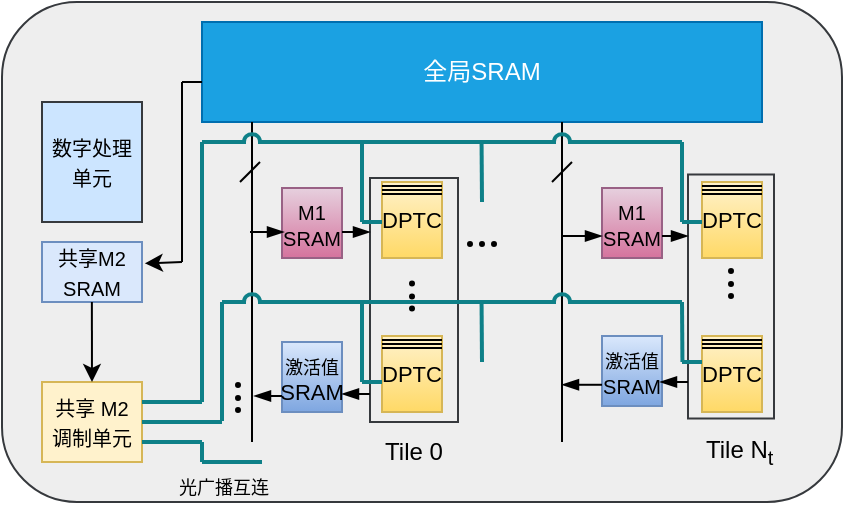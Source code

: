 <mxfile version="24.8.3">
  <diagram name="第 1 页" id="S5VFaH74MXf39Rq1uUxL">
    <mxGraphModel dx="801" dy="415" grid="0" gridSize="10" guides="1" tooltips="1" connect="1" arrows="1" fold="1" page="1" pageScale="1" pageWidth="827" pageHeight="1169" math="0" shadow="0">
      <root>
        <mxCell id="0" />
        <mxCell id="1" parent="0" />
        <mxCell id="knpiDxPAsOQQZ_Xs4XbL-123" value="&#xa;&lt;span style=&quot;color: rgb(0, 0, 0); font-family: Helvetica; font-size: 12px; font-style: normal; font-variant-ligatures: normal; font-variant-caps: normal; font-weight: 400; letter-spacing: normal; orphans: 2; text-align: center; text-indent: 0px; text-transform: none; widows: 2; word-spacing: 0px; -webkit-text-stroke-width: 0px; white-space: normal; background-color: rgb(251, 251, 251); text-decoration-thickness: initial; text-decoration-style: initial; text-decoration-color: initial; display: inline !important; float: none;&quot;&gt;Tile 0&lt;/span&gt;&#xa;&#xa;" style="rounded=1;whiteSpace=wrap;html=1;fillColor=#eeeeee;strokeColor=#36393d;glass=0;shadow=0;" vertex="1" parent="1">
          <mxGeometry x="190" y="120" width="420" height="250" as="geometry" />
        </mxCell>
        <mxCell id="knpiDxPAsOQQZ_Xs4XbL-121" value="" style="rounded=0;whiteSpace=wrap;html=1;fillColor=#eeeeee;strokeColor=#36393d;" vertex="1" parent="1">
          <mxGeometry x="533" y="206.25" width="43" height="122" as="geometry" />
        </mxCell>
        <mxCell id="knpiDxPAsOQQZ_Xs4XbL-120" value="" style="rounded=0;whiteSpace=wrap;html=1;fillColor=#eeeeee;strokeColor=#36393d;" vertex="1" parent="1">
          <mxGeometry x="374" y="208" width="44" height="122" as="geometry" />
        </mxCell>
        <mxCell id="knpiDxPAsOQQZ_Xs4XbL-2" value="全局SRAM" style="rounded=0;whiteSpace=wrap;html=1;fillColor=#1ba1e2;strokeColor=#006EAF;fontColor=#ffffff;" vertex="1" parent="1">
          <mxGeometry x="290" y="130" width="280" height="50" as="geometry" />
        </mxCell>
        <mxCell id="knpiDxPAsOQQZ_Xs4XbL-3" value="&lt;font style=&quot;font-size: 10px;&quot;&gt;数字处理单元&lt;/font&gt;" style="rounded=0;whiteSpace=wrap;html=1;fillColor=#cce5ff;strokeColor=#36393d;" vertex="1" parent="1">
          <mxGeometry x="210" y="170" width="50" height="60" as="geometry" />
        </mxCell>
        <mxCell id="knpiDxPAsOQQZ_Xs4XbL-4" value="&lt;font style=&quot;font-size: 10px;&quot;&gt;共享M2 SRAM&lt;/font&gt;" style="rounded=0;whiteSpace=wrap;html=1;fillColor=#dae8fc;strokeColor=#6c8ebf;" vertex="1" parent="1">
          <mxGeometry x="210" y="240" width="50" height="30" as="geometry" />
        </mxCell>
        <mxCell id="knpiDxPAsOQQZ_Xs4XbL-5" value="&lt;font style=&quot;font-size: 10px;&quot;&gt;共享 M2 调制单元&lt;/font&gt;" style="rounded=0;whiteSpace=wrap;html=1;fillColor=#fff2cc;strokeColor=#d6b656;" vertex="1" parent="1">
          <mxGeometry x="210" y="310" width="50" height="40" as="geometry" />
        </mxCell>
        <mxCell id="knpiDxPAsOQQZ_Xs4XbL-6" value="" style="endArrow=none;html=1;rounded=0;" edge="1" parent="1">
          <mxGeometry width="50" height="50" relative="1" as="geometry">
            <mxPoint x="280" y="160" as="sourcePoint" />
            <mxPoint x="290" y="160" as="targetPoint" />
            <Array as="points">
              <mxPoint x="290" y="160.05" />
            </Array>
          </mxGeometry>
        </mxCell>
        <mxCell id="knpiDxPAsOQQZ_Xs4XbL-7" value="" style="endArrow=none;html=1;rounded=0;" edge="1" parent="1">
          <mxGeometry width="50" height="50" relative="1" as="geometry">
            <mxPoint x="280" y="250" as="sourcePoint" />
            <mxPoint x="280" y="160" as="targetPoint" />
          </mxGeometry>
        </mxCell>
        <mxCell id="knpiDxPAsOQQZ_Xs4XbL-8" value="" style="endArrow=classic;html=1;rounded=0;entryX=1.028;entryY=0.356;entryDx=0;entryDy=0;entryPerimeter=0;" edge="1" parent="1" target="knpiDxPAsOQQZ_Xs4XbL-4">
          <mxGeometry width="50" height="50" relative="1" as="geometry">
            <mxPoint x="280" y="250" as="sourcePoint" />
            <mxPoint x="330" y="200" as="targetPoint" />
          </mxGeometry>
        </mxCell>
        <mxCell id="knpiDxPAsOQQZ_Xs4XbL-9" value="" style="endArrow=classic;html=1;rounded=0;entryX=0.5;entryY=0;entryDx=0;entryDy=0;" edge="1" parent="1" target="knpiDxPAsOQQZ_Xs4XbL-5">
          <mxGeometry width="50" height="50" relative="1" as="geometry">
            <mxPoint x="234.93" y="270" as="sourcePoint" />
            <mxPoint x="234.93" y="290" as="targetPoint" />
          </mxGeometry>
        </mxCell>
        <mxCell id="knpiDxPAsOQQZ_Xs4XbL-11" value="&lt;font style=&quot;font-size: 10px;&quot;&gt;M1&lt;/font&gt;&lt;div style=&quot;font-size: 10px;&quot;&gt;&lt;font style=&quot;font-size: 10px;&quot;&gt;SRAM&lt;/font&gt;&lt;/div&gt;" style="rounded=0;whiteSpace=wrap;html=1;fillColor=#e6d0de;gradientColor=#d5739d;strokeColor=#996185;" vertex="1" parent="1">
          <mxGeometry x="330" y="213" width="30" height="35" as="geometry" />
        </mxCell>
        <mxCell id="knpiDxPAsOQQZ_Xs4XbL-12" value="&lt;font style=&quot;&quot;&gt;&lt;font style=&quot;font-size: 9px;&quot;&gt;激活值&lt;/font&gt;&lt;br&gt;&lt;/font&gt;&lt;div style=&quot;font-size: 11px;&quot;&gt;&lt;font style=&quot;font-size: 11px;&quot;&gt;SRAM&lt;/font&gt;&lt;/div&gt;" style="rounded=0;whiteSpace=wrap;html=1;fillColor=#dae8fc;gradientColor=#7ea6e0;strokeColor=#6c8ebf;" vertex="1" parent="1">
          <mxGeometry x="330" y="290" width="30" height="35" as="geometry" />
        </mxCell>
        <mxCell id="knpiDxPAsOQQZ_Xs4XbL-14" value="&lt;font style=&quot;font-size: 11px;&quot;&gt;DPTC&lt;/font&gt;" style="rounded=0;whiteSpace=wrap;html=1;fillColor=#fff2cc;gradientColor=#ffd966;strokeColor=#d6b656;" vertex="1" parent="1">
          <mxGeometry x="380" y="210" width="30" height="38" as="geometry" />
        </mxCell>
        <mxCell id="knpiDxPAsOQQZ_Xs4XbL-15" value="" style="endArrow=none;html=1;rounded=0;entryX=0.983;entryY=0.211;entryDx=0;entryDy=0;entryPerimeter=0;" edge="1" parent="1">
          <mxGeometry width="50" height="50" relative="1" as="geometry">
            <mxPoint x="380" y="214" as="sourcePoint" />
            <mxPoint x="410" y="214" as="targetPoint" />
          </mxGeometry>
        </mxCell>
        <mxCell id="knpiDxPAsOQQZ_Xs4XbL-16" value="" style="endArrow=none;html=1;rounded=0;entryX=0.983;entryY=0.211;entryDx=0;entryDy=0;entryPerimeter=0;" edge="1" parent="1">
          <mxGeometry width="50" height="50" relative="1" as="geometry">
            <mxPoint x="380" y="212" as="sourcePoint" />
            <mxPoint x="410" y="212" as="targetPoint" />
          </mxGeometry>
        </mxCell>
        <mxCell id="knpiDxPAsOQQZ_Xs4XbL-18" value="" style="endArrow=none;html=1;rounded=0;entryX=0.983;entryY=0.211;entryDx=0;entryDy=0;entryPerimeter=0;" edge="1" parent="1">
          <mxGeometry width="50" height="50" relative="1" as="geometry">
            <mxPoint x="380" y="216" as="sourcePoint" />
            <mxPoint x="410" y="216" as="targetPoint" />
          </mxGeometry>
        </mxCell>
        <mxCell id="knpiDxPAsOQQZ_Xs4XbL-19" value="&lt;font style=&quot;font-size: 11px;&quot;&gt;DPTC&lt;/font&gt;" style="rounded=0;whiteSpace=wrap;html=1;fillColor=#fff2cc;gradientColor=#ffd966;strokeColor=#d6b656;" vertex="1" parent="1">
          <mxGeometry x="380" y="287" width="30" height="38" as="geometry" />
        </mxCell>
        <mxCell id="knpiDxPAsOQQZ_Xs4XbL-20" value="" style="endArrow=none;html=1;rounded=0;entryX=0.983;entryY=0.211;entryDx=0;entryDy=0;entryPerimeter=0;" edge="1" parent="1">
          <mxGeometry width="50" height="50" relative="1" as="geometry">
            <mxPoint x="380" y="291" as="sourcePoint" />
            <mxPoint x="410" y="291" as="targetPoint" />
          </mxGeometry>
        </mxCell>
        <mxCell id="knpiDxPAsOQQZ_Xs4XbL-21" value="" style="endArrow=none;html=1;rounded=0;entryX=0.983;entryY=0.211;entryDx=0;entryDy=0;entryPerimeter=0;" edge="1" parent="1">
          <mxGeometry width="50" height="50" relative="1" as="geometry">
            <mxPoint x="380" y="289" as="sourcePoint" />
            <mxPoint x="410" y="289" as="targetPoint" />
          </mxGeometry>
        </mxCell>
        <mxCell id="knpiDxPAsOQQZ_Xs4XbL-22" value="" style="endArrow=none;html=1;rounded=0;entryX=0.983;entryY=0.211;entryDx=0;entryDy=0;entryPerimeter=0;" edge="1" parent="1">
          <mxGeometry width="50" height="50" relative="1" as="geometry">
            <mxPoint x="380" y="293" as="sourcePoint" />
            <mxPoint x="410" y="293" as="targetPoint" />
          </mxGeometry>
        </mxCell>
        <mxCell id="knpiDxPAsOQQZ_Xs4XbL-23" value="&lt;font style=&quot;font-size: 11px;&quot;&gt;DPTC&lt;/font&gt;" style="rounded=0;whiteSpace=wrap;html=1;fillColor=#fff2cc;gradientColor=#ffd966;strokeColor=#d6b656;" vertex="1" parent="1">
          <mxGeometry x="540" y="210" width="30" height="38" as="geometry" />
        </mxCell>
        <mxCell id="knpiDxPAsOQQZ_Xs4XbL-24" value="" style="endArrow=none;html=1;rounded=0;entryX=0.983;entryY=0.211;entryDx=0;entryDy=0;entryPerimeter=0;" edge="1" parent="1">
          <mxGeometry width="50" height="50" relative="1" as="geometry">
            <mxPoint x="540" y="214" as="sourcePoint" />
            <mxPoint x="570" y="214" as="targetPoint" />
          </mxGeometry>
        </mxCell>
        <mxCell id="knpiDxPAsOQQZ_Xs4XbL-25" value="" style="endArrow=none;html=1;rounded=0;entryX=0.983;entryY=0.211;entryDx=0;entryDy=0;entryPerimeter=0;" edge="1" parent="1">
          <mxGeometry width="50" height="50" relative="1" as="geometry">
            <mxPoint x="540" y="212" as="sourcePoint" />
            <mxPoint x="570" y="212" as="targetPoint" />
          </mxGeometry>
        </mxCell>
        <mxCell id="knpiDxPAsOQQZ_Xs4XbL-26" value="" style="endArrow=none;html=1;rounded=0;entryX=0.983;entryY=0.211;entryDx=0;entryDy=0;entryPerimeter=0;" edge="1" parent="1">
          <mxGeometry width="50" height="50" relative="1" as="geometry">
            <mxPoint x="540" y="216" as="sourcePoint" />
            <mxPoint x="570" y="216" as="targetPoint" />
          </mxGeometry>
        </mxCell>
        <mxCell id="knpiDxPAsOQQZ_Xs4XbL-27" value="&lt;font style=&quot;font-size: 11px;&quot;&gt;DPTC&lt;/font&gt;" style="rounded=0;whiteSpace=wrap;html=1;fillColor=#fff2cc;gradientColor=#ffd966;strokeColor=#d6b656;" vertex="1" parent="1">
          <mxGeometry x="540" y="287" width="30" height="38" as="geometry" />
        </mxCell>
        <mxCell id="knpiDxPAsOQQZ_Xs4XbL-28" value="" style="endArrow=none;html=1;rounded=0;entryX=0.983;entryY=0.211;entryDx=0;entryDy=0;entryPerimeter=0;" edge="1" parent="1">
          <mxGeometry width="50" height="50" relative="1" as="geometry">
            <mxPoint x="540" y="291" as="sourcePoint" />
            <mxPoint x="570" y="291" as="targetPoint" />
          </mxGeometry>
        </mxCell>
        <mxCell id="knpiDxPAsOQQZ_Xs4XbL-29" value="" style="endArrow=none;html=1;rounded=0;entryX=0.983;entryY=0.211;entryDx=0;entryDy=0;entryPerimeter=0;" edge="1" parent="1">
          <mxGeometry width="50" height="50" relative="1" as="geometry">
            <mxPoint x="540" y="289" as="sourcePoint" />
            <mxPoint x="570" y="289" as="targetPoint" />
          </mxGeometry>
        </mxCell>
        <mxCell id="knpiDxPAsOQQZ_Xs4XbL-30" value="" style="endArrow=none;html=1;rounded=0;entryX=0.983;entryY=0.211;entryDx=0;entryDy=0;entryPerimeter=0;" edge="1" parent="1">
          <mxGeometry width="50" height="50" relative="1" as="geometry">
            <mxPoint x="540" y="293" as="sourcePoint" />
            <mxPoint x="570" y="293" as="targetPoint" />
          </mxGeometry>
        </mxCell>
        <mxCell id="knpiDxPAsOQQZ_Xs4XbL-35" value="&lt;font style=&quot;font-size: 10px;&quot;&gt;M1&lt;/font&gt;&lt;div style=&quot;font-size: 10px;&quot;&gt;&lt;font style=&quot;font-size: 10px;&quot;&gt;SRAM&lt;/font&gt;&lt;/div&gt;" style="rounded=0;whiteSpace=wrap;html=1;fillColor=#e6d0de;gradientColor=#d5739d;strokeColor=#996185;" vertex="1" parent="1">
          <mxGeometry x="490" y="213" width="30" height="35" as="geometry" />
        </mxCell>
        <mxCell id="knpiDxPAsOQQZ_Xs4XbL-36" value="&lt;font style=&quot;font-size: 9px;&quot;&gt;激活值&lt;/font&gt;&lt;br&gt;&lt;div style=&quot;font-size: 10px;&quot;&gt;&lt;font style=&quot;font-size: 10px;&quot;&gt;SRAM&lt;/font&gt;&lt;/div&gt;" style="rounded=0;whiteSpace=wrap;html=1;fillColor=#dae8fc;gradientColor=#7ea6e0;strokeColor=#6c8ebf;" vertex="1" parent="1">
          <mxGeometry x="490" y="287" width="30" height="35" as="geometry" />
        </mxCell>
        <mxCell id="knpiDxPAsOQQZ_Xs4XbL-37" value="" style="endArrow=none;html=1;rounded=0;strokeWidth=1;fillColor=#a20025;strokeColor=#000000;" edge="1" parent="1">
          <mxGeometry width="50" height="50" relative="1" as="geometry">
            <mxPoint x="470" y="340" as="sourcePoint" />
            <mxPoint x="470" y="180" as="targetPoint" />
          </mxGeometry>
        </mxCell>
        <mxCell id="knpiDxPAsOQQZ_Xs4XbL-38" value="" style="endArrow=none;html=1;rounded=0;fillColor=#a20025;strokeColor=#000000;strokeWidth=1;" edge="1" parent="1">
          <mxGeometry width="50" height="50" relative="1" as="geometry">
            <mxPoint x="315" y="340" as="sourcePoint" />
            <mxPoint x="315" y="180" as="targetPoint" />
          </mxGeometry>
        </mxCell>
        <mxCell id="knpiDxPAsOQQZ_Xs4XbL-54" value="" style="endArrow=none;html=1;rounded=0;fillColor=#b0e3e6;strokeColor=#0e8088;strokeWidth=2;" edge="1" parent="1">
          <mxGeometry width="50" height="50" relative="1" as="geometry">
            <mxPoint x="260" y="320" as="sourcePoint" />
            <mxPoint x="290" y="320" as="targetPoint" />
          </mxGeometry>
        </mxCell>
        <mxCell id="knpiDxPAsOQQZ_Xs4XbL-59" value="" style="endArrow=none;html=1;rounded=0;jumpStyle=none;fillColor=#b0e3e6;strokeColor=#0e8088;strokeWidth=2;" edge="1" parent="1">
          <mxGeometry width="50" height="50" relative="1" as="geometry">
            <mxPoint x="290" y="320" as="sourcePoint" />
            <mxPoint x="290" y="190" as="targetPoint" />
          </mxGeometry>
        </mxCell>
        <mxCell id="knpiDxPAsOQQZ_Xs4XbL-60" value="" style="endArrow=none;html=1;rounded=0;jumpStyle=arc;sourcePerimeterSpacing=0;fillColor=#b0e3e6;strokeColor=#0e8088;strokeWidth=2;" edge="1" parent="1">
          <mxGeometry width="50" height="50" relative="1" as="geometry">
            <mxPoint x="290" y="190" as="sourcePoint" />
            <mxPoint x="530" y="190" as="targetPoint" />
          </mxGeometry>
        </mxCell>
        <mxCell id="knpiDxPAsOQQZ_Xs4XbL-61" value="" style="endArrow=none;html=1;rounded=0;strokeWidth=2;fillColor=#b0e3e6;strokeColor=#0e8088;" edge="1" parent="1">
          <mxGeometry width="50" height="50" relative="1" as="geometry">
            <mxPoint x="260" y="330" as="sourcePoint" />
            <mxPoint x="300" y="330" as="targetPoint" />
          </mxGeometry>
        </mxCell>
        <mxCell id="knpiDxPAsOQQZ_Xs4XbL-63" value="" style="endArrow=none;html=1;rounded=0;strokeWidth=2;fillColor=#b0e3e6;strokeColor=#0e8088;" edge="1" parent="1">
          <mxGeometry width="50" height="50" relative="1" as="geometry">
            <mxPoint x="300" y="306" as="sourcePoint" />
            <mxPoint x="300" y="270" as="targetPoint" />
          </mxGeometry>
        </mxCell>
        <mxCell id="knpiDxPAsOQQZ_Xs4XbL-64" value="" style="endArrow=none;html=1;rounded=0;jumpStyle=arc;fillColor=#b0e3e6;strokeColor=#0e8088;strokeWidth=2;" edge="1" parent="1">
          <mxGeometry width="50" height="50" relative="1" as="geometry">
            <mxPoint x="300" y="270" as="sourcePoint" />
            <mxPoint x="530" y="270" as="targetPoint" />
          </mxGeometry>
        </mxCell>
        <mxCell id="knpiDxPAsOQQZ_Xs4XbL-65" value="" style="endArrow=none;html=1;rounded=0;strokeWidth=2;fillColor=#b0e3e6;strokeColor=#0e8088;" edge="1" parent="1">
          <mxGeometry width="50" height="50" relative="1" as="geometry">
            <mxPoint x="260" y="340" as="sourcePoint" />
            <mxPoint x="290" y="340" as="targetPoint" />
          </mxGeometry>
        </mxCell>
        <mxCell id="knpiDxPAsOQQZ_Xs4XbL-69" value="" style="endArrow=none;html=1;rounded=0;strokeWidth=2;fillColor=#b0e3e6;strokeColor=#0e8088;" edge="1" parent="1">
          <mxGeometry width="50" height="50" relative="1" as="geometry">
            <mxPoint x="290" y="340" as="sourcePoint" />
            <mxPoint x="290" y="350" as="targetPoint" />
          </mxGeometry>
        </mxCell>
        <mxCell id="knpiDxPAsOQQZ_Xs4XbL-70" value="" style="endArrow=none;html=1;rounded=0;strokeWidth=2;fillColor=#b0e3e6;strokeColor=#0e8088;" edge="1" parent="1">
          <mxGeometry width="50" height="50" relative="1" as="geometry">
            <mxPoint x="290" y="350" as="sourcePoint" />
            <mxPoint x="320" y="350" as="targetPoint" />
          </mxGeometry>
        </mxCell>
        <mxCell id="knpiDxPAsOQQZ_Xs4XbL-71" value="" style="endArrow=none;html=1;rounded=0;fillColor=#b0e3e6;strokeColor=#0e8088;strokeWidth=2;" edge="1" parent="1">
          <mxGeometry width="50" height="50" relative="1" as="geometry">
            <mxPoint x="370" y="230" as="sourcePoint" />
            <mxPoint x="370" y="190" as="targetPoint" />
          </mxGeometry>
        </mxCell>
        <mxCell id="knpiDxPAsOQQZ_Xs4XbL-72" value="" style="endArrow=none;html=1;rounded=0;strokeWidth=2;fillColor=#b0e3e6;strokeColor=#0e8088;" edge="1" parent="1">
          <mxGeometry width="50" height="50" relative="1" as="geometry">
            <mxPoint x="430" y="220" as="sourcePoint" />
            <mxPoint x="429.78" y="190" as="targetPoint" />
          </mxGeometry>
        </mxCell>
        <mxCell id="knpiDxPAsOQQZ_Xs4XbL-73" value="" style="endArrow=none;html=1;rounded=0;strokeWidth=2;fillColor=#b0e3e6;strokeColor=#0e8088;" edge="1" parent="1">
          <mxGeometry width="50" height="50" relative="1" as="geometry">
            <mxPoint x="530" y="230" as="sourcePoint" />
            <mxPoint x="530" y="190" as="targetPoint" />
          </mxGeometry>
        </mxCell>
        <mxCell id="knpiDxPAsOQQZ_Xs4XbL-74" value="" style="endArrow=none;html=1;rounded=0;entryX=-0.038;entryY=0.523;entryDx=0;entryDy=0;entryPerimeter=0;endSize=6;jumpSize=6;strokeWidth=2;fillColor=#b0e3e6;strokeColor=#0e8088;" edge="1" parent="1">
          <mxGeometry width="50" height="50" relative="1" as="geometry">
            <mxPoint x="370" y="230" as="sourcePoint" />
            <mxPoint x="380" y="230" as="targetPoint" />
          </mxGeometry>
        </mxCell>
        <mxCell id="knpiDxPAsOQQZ_Xs4XbL-76" value="" style="endArrow=none;html=1;rounded=0;entryX=-0.038;entryY=0.523;entryDx=0;entryDy=0;entryPerimeter=0;endSize=6;jumpSize=6;strokeWidth=2;fillColor=#b0e3e6;strokeColor=#0e8088;" edge="1" parent="1">
          <mxGeometry width="50" height="50" relative="1" as="geometry">
            <mxPoint x="530" y="230" as="sourcePoint" />
            <mxPoint x="540" y="230" as="targetPoint" />
          </mxGeometry>
        </mxCell>
        <mxCell id="knpiDxPAsOQQZ_Xs4XbL-77" value="" style="endArrow=none;html=1;rounded=0;fillColor=#b0e3e6;strokeColor=#0e8088;strokeWidth=2;" edge="1" parent="1">
          <mxGeometry width="50" height="50" relative="1" as="geometry">
            <mxPoint x="530.22" y="300" as="sourcePoint" />
            <mxPoint x="530" y="270" as="targetPoint" />
          </mxGeometry>
        </mxCell>
        <mxCell id="knpiDxPAsOQQZ_Xs4XbL-78" value="" style="endArrow=none;html=1;rounded=0;entryX=-0.038;entryY=0.523;entryDx=0;entryDy=0;entryPerimeter=0;endSize=6;jumpSize=6;strokeWidth=2;fillColor=#b0e3e6;strokeColor=#0e8088;" edge="1" parent="1">
          <mxGeometry width="50" height="50" relative="1" as="geometry">
            <mxPoint x="530" y="300" as="sourcePoint" />
            <mxPoint x="540" y="300" as="targetPoint" />
          </mxGeometry>
        </mxCell>
        <mxCell id="knpiDxPAsOQQZ_Xs4XbL-80" value="" style="endArrow=none;html=1;rounded=0;strokeWidth=2;fillColor=#b0e3e6;strokeColor=#0e8088;" edge="1" parent="1">
          <mxGeometry width="50" height="50" relative="1" as="geometry">
            <mxPoint x="370" y="310" as="sourcePoint" />
            <mxPoint x="370" y="270" as="targetPoint" />
          </mxGeometry>
        </mxCell>
        <mxCell id="knpiDxPAsOQQZ_Xs4XbL-81" value="" style="endArrow=none;html=1;rounded=0;entryX=-0.038;entryY=0.523;entryDx=0;entryDy=0;entryPerimeter=0;endSize=6;jumpSize=6;strokeWidth=2;fillColor=#b0e3e6;strokeColor=#0e8088;" edge="1" parent="1">
          <mxGeometry width="50" height="50" relative="1" as="geometry">
            <mxPoint x="370" y="310" as="sourcePoint" />
            <mxPoint x="380" y="310" as="targetPoint" />
          </mxGeometry>
        </mxCell>
        <mxCell id="knpiDxPAsOQQZ_Xs4XbL-82" value="" style="endArrow=none;html=1;rounded=0;strokeWidth=2;fillColor=#b0e3e6;strokeColor=#0e8088;" edge="1" parent="1">
          <mxGeometry width="50" height="50" relative="1" as="geometry">
            <mxPoint x="430" y="300" as="sourcePoint" />
            <mxPoint x="429.78" y="270" as="targetPoint" />
          </mxGeometry>
        </mxCell>
        <mxCell id="knpiDxPAsOQQZ_Xs4XbL-100" value="" style="endArrow=none;html=1;rounded=0;strokeWidth=2;fillColor=#b0e3e6;strokeColor=#0e8088;" edge="1" parent="1">
          <mxGeometry width="50" height="50" relative="1" as="geometry">
            <mxPoint x="300" y="329.5" as="sourcePoint" />
            <mxPoint x="300" y="306" as="targetPoint" />
          </mxGeometry>
        </mxCell>
        <mxCell id="knpiDxPAsOQQZ_Xs4XbL-103" value="" style="ellipse;whiteSpace=wrap;html=1;aspect=fixed;strokeWidth=1;" vertex="1" parent="1">
          <mxGeometry x="610" y="370" as="geometry" />
        </mxCell>
        <mxCell id="knpiDxPAsOQQZ_Xs4XbL-104" value="" style="ellipse;whiteSpace=wrap;html=1;aspect=fixed;strokeColor=default;fillColor=#000000;" vertex="1" parent="1">
          <mxGeometry x="553.5" y="253.5" width="2" height="2" as="geometry" />
        </mxCell>
        <mxCell id="knpiDxPAsOQQZ_Xs4XbL-105" value="" style="ellipse;whiteSpace=wrap;html=1;aspect=fixed;strokeColor=default;fillColor=#000000;" vertex="1" parent="1">
          <mxGeometry x="553.5" y="260" width="2" height="2" as="geometry" />
        </mxCell>
        <mxCell id="knpiDxPAsOQQZ_Xs4XbL-106" value="" style="ellipse;whiteSpace=wrap;html=1;aspect=fixed;strokeColor=default;fillColor=#000000;" vertex="1" parent="1">
          <mxGeometry x="553.5" y="266" width="2" height="2" as="geometry" />
        </mxCell>
        <mxCell id="knpiDxPAsOQQZ_Xs4XbL-109" value="" style="ellipse;whiteSpace=wrap;html=1;aspect=fixed;strokeColor=default;fillColor=#000000;" vertex="1" parent="1">
          <mxGeometry x="423" y="240" width="2" height="2" as="geometry" />
        </mxCell>
        <mxCell id="knpiDxPAsOQQZ_Xs4XbL-110" value="" style="ellipse;whiteSpace=wrap;html=1;aspect=fixed;strokeColor=default;fillColor=#000000;" vertex="1" parent="1">
          <mxGeometry x="429" y="240" width="2" height="2" as="geometry" />
        </mxCell>
        <mxCell id="knpiDxPAsOQQZ_Xs4XbL-111" value="" style="ellipse;whiteSpace=wrap;html=1;aspect=fixed;strokeColor=default;fillColor=#000000;" vertex="1" parent="1">
          <mxGeometry x="435" y="240" width="2" height="2" as="geometry" />
        </mxCell>
        <mxCell id="knpiDxPAsOQQZ_Xs4XbL-112" value="" style="ellipse;whiteSpace=wrap;html=1;aspect=fixed;strokeColor=default;fillColor=#000000;" vertex="1" parent="1">
          <mxGeometry x="394" y="259.75" width="2" height="2" as="geometry" />
        </mxCell>
        <mxCell id="knpiDxPAsOQQZ_Xs4XbL-113" value="" style="ellipse;whiteSpace=wrap;html=1;aspect=fixed;strokeColor=default;fillColor=#000000;" vertex="1" parent="1">
          <mxGeometry x="394" y="266.25" width="2" height="2" as="geometry" />
        </mxCell>
        <mxCell id="knpiDxPAsOQQZ_Xs4XbL-114" value="" style="ellipse;whiteSpace=wrap;html=1;aspect=fixed;strokeColor=default;fillColor=#000000;" vertex="1" parent="1">
          <mxGeometry x="394" y="272.25" width="2" height="2" as="geometry" />
        </mxCell>
        <mxCell id="knpiDxPAsOQQZ_Xs4XbL-115" value="" style="ellipse;whiteSpace=wrap;html=1;aspect=fixed;strokeColor=default;fillColor=#000000;" vertex="1" parent="1">
          <mxGeometry x="307" y="310.5" width="2" height="2" as="geometry" />
        </mxCell>
        <mxCell id="knpiDxPAsOQQZ_Xs4XbL-116" value="" style="ellipse;whiteSpace=wrap;html=1;aspect=fixed;strokeColor=default;fillColor=#000000;" vertex="1" parent="1">
          <mxGeometry x="307" y="317" width="2" height="2" as="geometry" />
        </mxCell>
        <mxCell id="knpiDxPAsOQQZ_Xs4XbL-117" value="" style="ellipse;whiteSpace=wrap;html=1;aspect=fixed;strokeColor=default;fillColor=#000000;" vertex="1" parent="1">
          <mxGeometry x="307" y="323" width="2" height="2" as="geometry" />
        </mxCell>
        <mxCell id="knpiDxPAsOQQZ_Xs4XbL-118" value="" style="endArrow=none;html=1;rounded=0;" edge="1" parent="1">
          <mxGeometry width="50" height="50" relative="1" as="geometry">
            <mxPoint x="309" y="210" as="sourcePoint" />
            <mxPoint x="319" y="200" as="targetPoint" />
          </mxGeometry>
        </mxCell>
        <mxCell id="knpiDxPAsOQQZ_Xs4XbL-119" value="" style="endArrow=none;html=1;rounded=0;" edge="1" parent="1">
          <mxGeometry width="50" height="50" relative="1" as="geometry">
            <mxPoint x="465" y="210" as="sourcePoint" />
            <mxPoint x="475" y="200" as="targetPoint" />
            <Array as="points" />
          </mxGeometry>
        </mxCell>
        <mxCell id="knpiDxPAsOQQZ_Xs4XbL-124" value="" style="endArrow=blockThin;html=1;rounded=0;entryX=1;entryY=0.75;entryDx=0;entryDy=0;exitX=-0.002;exitY=0.885;exitDx=0;exitDy=0;exitPerimeter=0;curved=0;endFill=1;" edge="1" parent="1" source="knpiDxPAsOQQZ_Xs4XbL-120" target="knpiDxPAsOQQZ_Xs4XbL-12">
          <mxGeometry width="50" height="50" relative="1" as="geometry">
            <mxPoint x="370" y="316" as="sourcePoint" />
            <mxPoint x="423" y="266.25" as="targetPoint" />
            <Array as="points">
              <mxPoint x="360" y="316" />
            </Array>
          </mxGeometry>
        </mxCell>
        <mxCell id="knpiDxPAsOQQZ_Xs4XbL-126" value="" style="endArrow=blockThin;html=1;rounded=0;entryX=1;entryY=0.75;entryDx=0;entryDy=0;exitX=-0.002;exitY=0.885;exitDx=0;exitDy=0;exitPerimeter=0;curved=0;endFill=1;" edge="1" parent="1">
          <mxGeometry width="50" height="50" relative="1" as="geometry">
            <mxPoint x="330" y="317" as="sourcePoint" />
            <mxPoint x="316" y="317" as="targetPoint" />
            <Array as="points">
              <mxPoint x="316" y="317" />
            </Array>
          </mxGeometry>
        </mxCell>
        <mxCell id="knpiDxPAsOQQZ_Xs4XbL-127" value="" style="endArrow=blockThin;html=1;rounded=0;entryX=0.005;entryY=0.789;entryDx=0;entryDy=0;fontSize=10;endFill=1;entryPerimeter=0;" edge="1" parent="1">
          <mxGeometry width="50" height="50" relative="1" as="geometry">
            <mxPoint x="314" y="235" as="sourcePoint" />
            <mxPoint x="331" y="235" as="targetPoint" />
          </mxGeometry>
        </mxCell>
        <mxCell id="knpiDxPAsOQQZ_Xs4XbL-128" value="" style="endArrow=blockThin;html=1;rounded=0;entryX=0.005;entryY=0.789;entryDx=0;entryDy=0;fontSize=10;endFill=1;entryPerimeter=0;" edge="1" parent="1">
          <mxGeometry width="50" height="50" relative="1" as="geometry">
            <mxPoint x="360" y="235" as="sourcePoint" />
            <mxPoint x="374" y="235" as="targetPoint" />
          </mxGeometry>
        </mxCell>
        <mxCell id="knpiDxPAsOQQZ_Xs4XbL-130" value="" style="endArrow=blockThin;html=1;rounded=0;entryX=1;entryY=0.75;entryDx=0;entryDy=0;exitX=-0.002;exitY=0.885;exitDx=0;exitDy=0;exitPerimeter=0;curved=0;endFill=1;" edge="1" parent="1">
          <mxGeometry width="50" height="50" relative="1" as="geometry">
            <mxPoint x="533" y="310" as="sourcePoint" />
            <mxPoint x="519" y="310" as="targetPoint" />
            <Array as="points">
              <mxPoint x="519" y="310" />
            </Array>
          </mxGeometry>
        </mxCell>
        <mxCell id="knpiDxPAsOQQZ_Xs4XbL-131" value="" style="endArrow=blockThin;html=1;rounded=0;entryX=1;entryY=0.75;entryDx=0;entryDy=0;exitX=-0.002;exitY=0.885;exitDx=0;exitDy=0;exitPerimeter=0;curved=0;endFill=1;" edge="1" parent="1">
          <mxGeometry width="50" height="50" relative="1" as="geometry">
            <mxPoint x="490" y="311.39" as="sourcePoint" />
            <mxPoint x="470" y="311.39" as="targetPoint" />
            <Array as="points">
              <mxPoint x="470" y="311.39" />
            </Array>
          </mxGeometry>
        </mxCell>
        <mxCell id="knpiDxPAsOQQZ_Xs4XbL-132" value="" style="endArrow=blockThin;html=1;rounded=0;entryX=0.005;entryY=0.789;entryDx=0;entryDy=0;fontSize=10;endFill=1;entryPerimeter=0;" edge="1" parent="1">
          <mxGeometry width="50" height="50" relative="1" as="geometry">
            <mxPoint x="520" y="237" as="sourcePoint" />
            <mxPoint x="533" y="237" as="targetPoint" />
          </mxGeometry>
        </mxCell>
        <mxCell id="knpiDxPAsOQQZ_Xs4XbL-133" value="" style="endArrow=blockThin;html=1;rounded=0;entryX=0.005;entryY=0.789;entryDx=0;entryDy=0;fontSize=10;endFill=1;entryPerimeter=0;" edge="1" parent="1">
          <mxGeometry width="50" height="50" relative="1" as="geometry">
            <mxPoint x="470" y="237" as="sourcePoint" />
            <mxPoint x="490" y="237" as="targetPoint" />
          </mxGeometry>
        </mxCell>
        <mxCell id="knpiDxPAsOQQZ_Xs4XbL-134" value="&lt;font style=&quot;font-size: 9px;&quot;&gt;光广播互连&lt;/font&gt;" style="text;html=1;align=center;verticalAlign=middle;whiteSpace=wrap;rounded=0;" vertex="1" parent="1">
          <mxGeometry x="270" y="347" width="62" height="30" as="geometry" />
        </mxCell>
        <mxCell id="knpiDxPAsOQQZ_Xs4XbL-135" value="Tile 0" style="text;html=1;align=center;verticalAlign=middle;whiteSpace=wrap;rounded=0;" vertex="1" parent="1">
          <mxGeometry x="366" y="330" width="60" height="30" as="geometry" />
        </mxCell>
        <mxCell id="knpiDxPAsOQQZ_Xs4XbL-136" value="&lt;div style=&quot;text-align: center;&quot;&gt;Tile N&lt;sub&gt;t&lt;/sub&gt;&lt;/div&gt;" style="text;whiteSpace=wrap;html=1;" vertex="1" parent="1">
          <mxGeometry x="540" y="330" width="60" height="40" as="geometry" />
        </mxCell>
      </root>
    </mxGraphModel>
  </diagram>
</mxfile>
